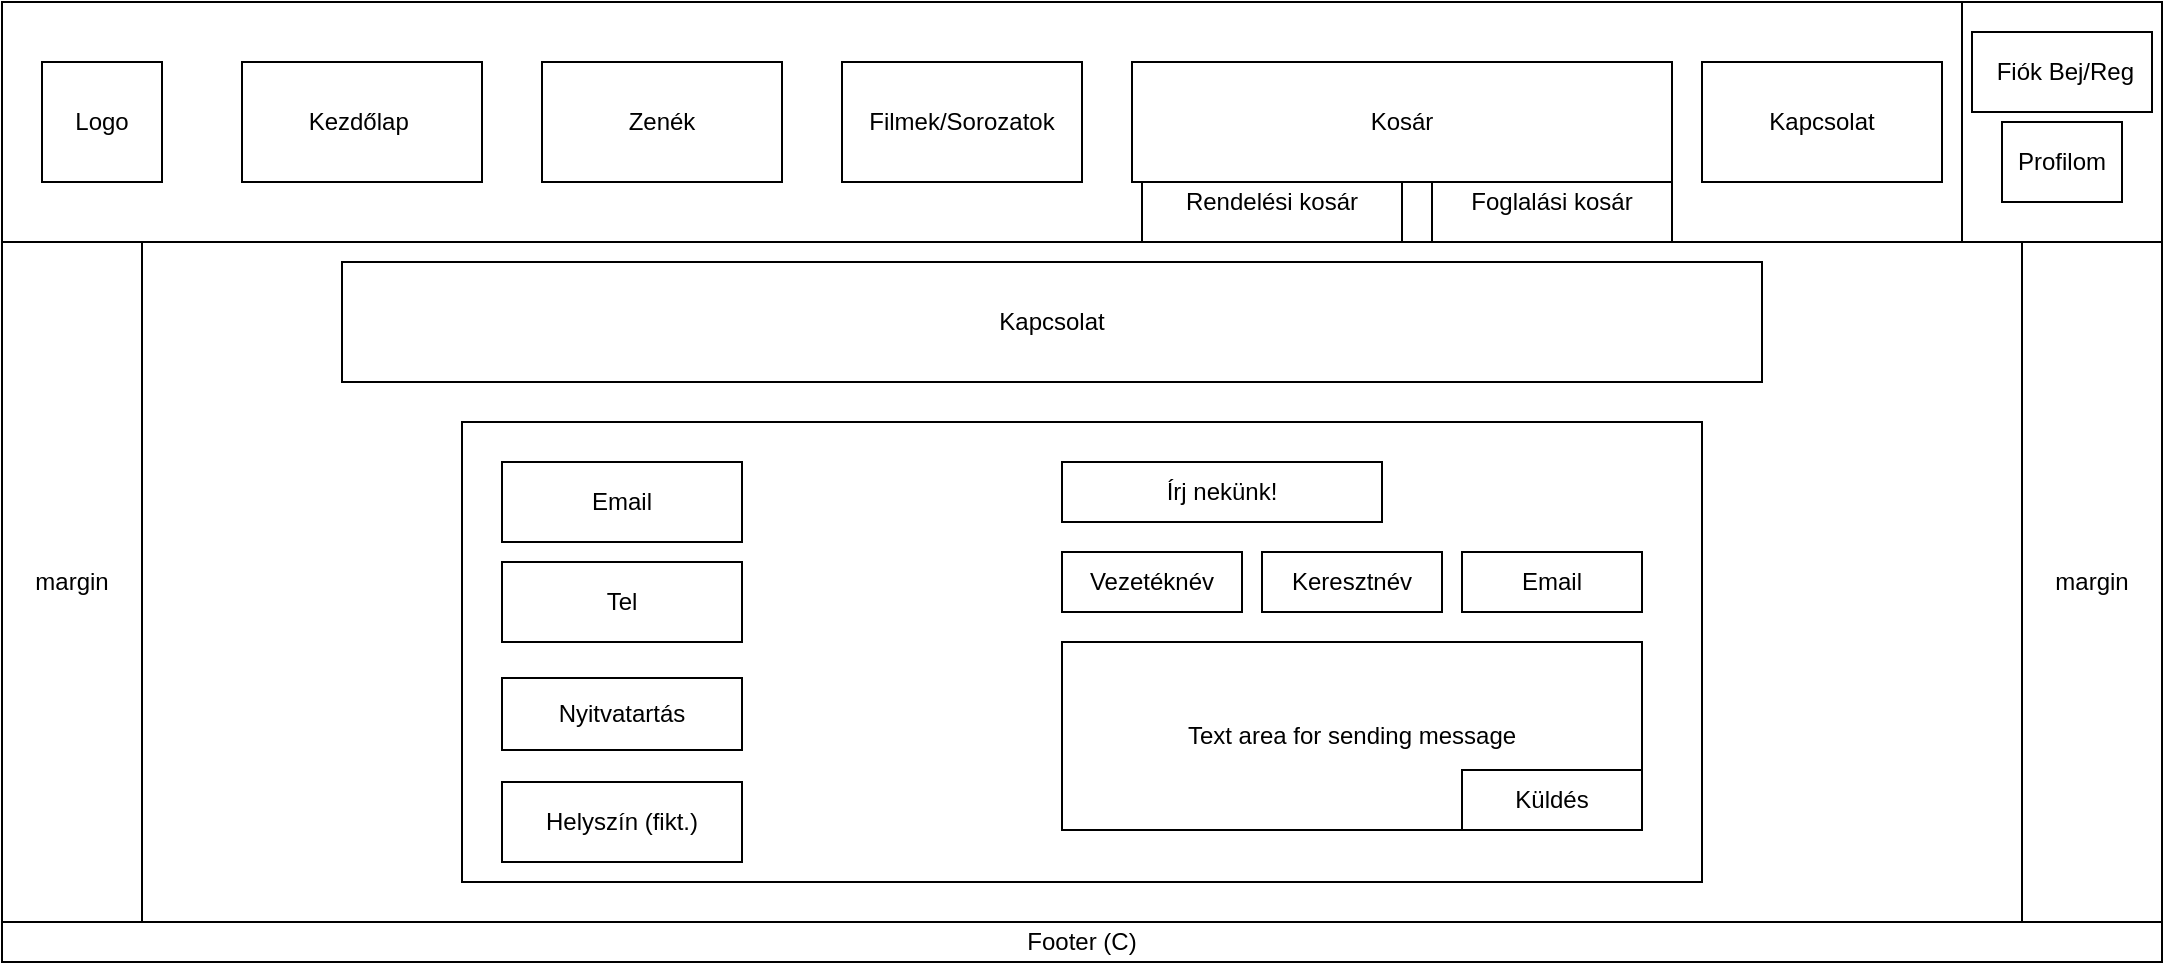 <mxfile version="26.2.3">
  <diagram name="1 oldal" id="v5EixBLNwr75e_wbzo82">
    <mxGraphModel dx="1298" dy="683" grid="1" gridSize="10" guides="1" tooltips="1" connect="1" arrows="1" fold="1" page="1" pageScale="1" pageWidth="827" pageHeight="1169" math="0" shadow="0">
      <root>
        <mxCell id="0" />
        <mxCell id="1" parent="0" />
        <mxCell id="Mzl1R8hjZluAE1irrndK-48" value="" style="rounded=0;whiteSpace=wrap;html=1;" vertex="1" parent="1">
          <mxGeometry x="710" y="470" width="1080" height="480" as="geometry" />
        </mxCell>
        <mxCell id="Mzl1R8hjZluAE1irrndK-49" value="" style="rounded=0;whiteSpace=wrap;html=1;" vertex="1" parent="1">
          <mxGeometry x="710" y="470" width="1080" height="120" as="geometry" />
        </mxCell>
        <mxCell id="Mzl1R8hjZluAE1irrndK-50" style="edgeStyle=orthogonalEdgeStyle;rounded=0;orthogonalLoop=1;jettySize=auto;html=1;exitX=0.5;exitY=0;exitDx=0;exitDy=0;" edge="1" parent="1" source="Mzl1R8hjZluAE1irrndK-51">
          <mxGeometry relative="1" as="geometry">
            <mxPoint x="1250" y="930" as="targetPoint" />
          </mxGeometry>
        </mxCell>
        <mxCell id="Mzl1R8hjZluAE1irrndK-51" value="" style="rounded=0;whiteSpace=wrap;html=1;" vertex="1" parent="1">
          <mxGeometry x="710" y="930" width="1080" height="20" as="geometry" />
        </mxCell>
        <mxCell id="Mzl1R8hjZluAE1irrndK-52" value="" style="rounded=0;whiteSpace=wrap;html=1;" vertex="1" parent="1">
          <mxGeometry x="1690" y="470" width="100" height="120" as="geometry" />
        </mxCell>
        <mxCell id="Mzl1R8hjZluAE1irrndK-53" value="" style="rounded=0;whiteSpace=wrap;html=1;" vertex="1" parent="1">
          <mxGeometry x="850" y="500" width="120" height="60" as="geometry" />
        </mxCell>
        <mxCell id="Mzl1R8hjZluAE1irrndK-54" value="" style="rounded=0;whiteSpace=wrap;html=1;" vertex="1" parent="1">
          <mxGeometry x="1520" y="500" width="120" height="60" as="geometry" />
        </mxCell>
        <mxCell id="Mzl1R8hjZluAE1irrndK-55" value="" style="rounded=0;whiteSpace=wrap;html=1;" vertex="1" parent="1">
          <mxGeometry x="1030" y="500" width="120" height="60" as="geometry" />
        </mxCell>
        <mxCell id="Mzl1R8hjZluAE1irrndK-56" value="" style="rounded=0;whiteSpace=wrap;html=1;" vertex="1" parent="1">
          <mxGeometry x="1360" y="500" width="120" height="60" as="geometry" />
        </mxCell>
        <mxCell id="Mzl1R8hjZluAE1irrndK-57" value="" style="rounded=0;whiteSpace=wrap;html=1;" vertex="1" parent="1">
          <mxGeometry x="1200" y="500" width="120" height="60" as="geometry" />
        </mxCell>
        <mxCell id="Mzl1R8hjZluAE1irrndK-58" value="" style="rounded=0;whiteSpace=wrap;html=1;" vertex="1" parent="1">
          <mxGeometry x="1710" y="500" width="60" height="60" as="geometry" />
        </mxCell>
        <mxCell id="Mzl1R8hjZluAE1irrndK-59" value="" style="rounded=0;whiteSpace=wrap;html=1;" vertex="1" parent="1">
          <mxGeometry x="780" y="590" width="940" height="340" as="geometry" />
        </mxCell>
        <mxCell id="Mzl1R8hjZluAE1irrndK-60" value="Kezdőlap" style="text;html=1;align=center;verticalAlign=middle;whiteSpace=wrap;rounded=0;" vertex="1" parent="1">
          <mxGeometry x="850" y="500" width="120" height="60" as="geometry" />
        </mxCell>
        <mxCell id="Mzl1R8hjZluAE1irrndK-61" value="" style="rounded=0;whiteSpace=wrap;html=1;" vertex="1" parent="1">
          <mxGeometry x="730" y="500" width="60" height="60" as="geometry" />
        </mxCell>
        <mxCell id="Mzl1R8hjZluAE1irrndK-62" value="&lt;div&gt;Logo&lt;/div&gt;" style="text;html=1;align=center;verticalAlign=middle;whiteSpace=wrap;rounded=0;" vertex="1" parent="1">
          <mxGeometry x="730" y="500" width="60" height="60" as="geometry" />
        </mxCell>
        <mxCell id="Mzl1R8hjZluAE1irrndK-63" value="Étel &amp;amp; Ital" style="text;html=1;align=center;verticalAlign=middle;whiteSpace=wrap;rounded=0;" vertex="1" parent="1">
          <mxGeometry x="1030" y="500" width="120" height="60" as="geometry" />
        </mxCell>
        <mxCell id="Mzl1R8hjZluAE1irrndK-64" value="Társasok" style="text;html=1;align=center;verticalAlign=middle;whiteSpace=wrap;rounded=0;" vertex="1" parent="1">
          <mxGeometry x="1200" y="500" width="120" height="60" as="geometry" />
        </mxCell>
        <mxCell id="Mzl1R8hjZluAE1irrndK-65" value="Foglalás" style="text;html=1;align=center;verticalAlign=middle;whiteSpace=wrap;rounded=0;" vertex="1" parent="1">
          <mxGeometry x="1360" y="500" width="120" height="60" as="geometry" />
        </mxCell>
        <mxCell id="Mzl1R8hjZluAE1irrndK-66" value="Kapcsolat" style="text;html=1;align=center;verticalAlign=middle;whiteSpace=wrap;rounded=0;" vertex="1" parent="1">
          <mxGeometry x="1520" y="500" width="120" height="60" as="geometry" />
        </mxCell>
        <mxCell id="Mzl1R8hjZluAE1irrndK-67" value="Profilom" style="text;html=1;align=center;verticalAlign=middle;whiteSpace=wrap;rounded=0;" vertex="1" parent="1">
          <mxGeometry x="1710" y="500" width="60" height="60" as="geometry" />
        </mxCell>
        <mxCell id="Mzl1R8hjZluAE1irrndK-68" value="Footer (C)" style="text;html=1;align=center;verticalAlign=middle;whiteSpace=wrap;rounded=0;" vertex="1" parent="1">
          <mxGeometry x="710" y="930" width="1080" height="20" as="geometry" />
        </mxCell>
        <mxCell id="Mzl1R8hjZluAE1irrndK-69" value="margin" style="text;html=1;align=center;verticalAlign=middle;whiteSpace=wrap;rounded=0;" vertex="1" parent="1">
          <mxGeometry x="710" y="590" width="70" height="340" as="geometry" />
        </mxCell>
        <mxCell id="Mzl1R8hjZluAE1irrndK-70" value="margin" style="text;html=1;align=center;verticalAlign=middle;whiteSpace=wrap;rounded=0;" vertex="1" parent="1">
          <mxGeometry x="1720" y="590" width="70" height="340" as="geometry" />
        </mxCell>
        <mxCell id="Mzl1R8hjZluAE1irrndK-71" value="" style="rounded=0;whiteSpace=wrap;html=1;" vertex="1" parent="1">
          <mxGeometry x="980" y="590" width="530" height="340" as="geometry" />
        </mxCell>
        <mxCell id="Mzl1R8hjZluAE1irrndK-72" value="Módosítások mentése" style="rounded=0;whiteSpace=wrap;html=1;" vertex="1" parent="1">
          <mxGeometry x="1185" y="844" width="120" height="40" as="geometry" />
        </mxCell>
        <mxCell id="Mzl1R8hjZluAE1irrndK-73" value="Nyelv" style="rounded=0;whiteSpace=wrap;html=1;" vertex="1" parent="1">
          <mxGeometry x="1080" y="700" width="120" height="40" as="geometry" />
        </mxCell>
        <mxCell id="Mzl1R8hjZluAE1irrndK-74" value="Beállítások" style="rounded=0;whiteSpace=wrap;html=1;" vertex="1" parent="1">
          <mxGeometry x="1050" y="620" width="400" height="40" as="geometry" />
        </mxCell>
        <mxCell id="Mzl1R8hjZluAE1irrndK-75" value="X" style="rounded=0;whiteSpace=wrap;html=1;" vertex="1" parent="1">
          <mxGeometry x="1470" y="600" width="30" height="30" as="geometry" />
        </mxCell>
        <mxCell id="Mzl1R8hjZluAE1irrndK-76" value="Sötét Mód" style="rounded=0;whiteSpace=wrap;html=1;" vertex="1" parent="1">
          <mxGeometry x="1290" y="700" width="120" height="40" as="geometry" />
        </mxCell>
        <mxCell id="Mzl1R8hjZluAE1irrndK-77" style="edgeStyle=orthogonalEdgeStyle;rounded=0;orthogonalLoop=1;jettySize=auto;html=1;exitX=0.5;exitY=1;exitDx=0;exitDy=0;" edge="1" parent="1" source="Mzl1R8hjZluAE1irrndK-73" target="Mzl1R8hjZluAE1irrndK-73">
          <mxGeometry relative="1" as="geometry" />
        </mxCell>
        <mxCell id="Mzl1R8hjZluAE1irrndK-78" value="" style="rounded=0;whiteSpace=wrap;html=1;" vertex="1" parent="1">
          <mxGeometry x="710" y="470" width="1080" height="480" as="geometry" />
        </mxCell>
        <mxCell id="Mzl1R8hjZluAE1irrndK-79" value="" style="rounded=0;whiteSpace=wrap;html=1;" vertex="1" parent="1">
          <mxGeometry x="710" y="470" width="1080" height="120" as="geometry" />
        </mxCell>
        <mxCell id="Mzl1R8hjZluAE1irrndK-80" style="edgeStyle=orthogonalEdgeStyle;rounded=0;orthogonalLoop=1;jettySize=auto;html=1;exitX=0.5;exitY=0;exitDx=0;exitDy=0;" edge="1" parent="1" source="Mzl1R8hjZluAE1irrndK-81">
          <mxGeometry relative="1" as="geometry">
            <mxPoint x="1250" y="930" as="targetPoint" />
          </mxGeometry>
        </mxCell>
        <mxCell id="Mzl1R8hjZluAE1irrndK-81" value="" style="rounded=0;whiteSpace=wrap;html=1;" vertex="1" parent="1">
          <mxGeometry x="710" y="930" width="1080" height="20" as="geometry" />
        </mxCell>
        <mxCell id="Mzl1R8hjZluAE1irrndK-82" value="" style="rounded=0;whiteSpace=wrap;html=1;" vertex="1" parent="1">
          <mxGeometry x="1690" y="470" width="100" height="120" as="geometry" />
        </mxCell>
        <mxCell id="Mzl1R8hjZluAE1irrndK-83" value="" style="rounded=0;whiteSpace=wrap;html=1;" vertex="1" parent="1">
          <mxGeometry x="780" y="590" width="940" height="340" as="geometry" />
        </mxCell>
        <mxCell id="Mzl1R8hjZluAE1irrndK-84" value="" style="rounded=0;whiteSpace=wrap;html=1;" vertex="1" parent="1">
          <mxGeometry x="730" y="500" width="60" height="60" as="geometry" />
        </mxCell>
        <mxCell id="Mzl1R8hjZluAE1irrndK-85" value="&lt;div&gt;Logo&lt;/div&gt;" style="text;html=1;align=center;verticalAlign=middle;whiteSpace=wrap;rounded=0;" vertex="1" parent="1">
          <mxGeometry x="730" y="500" width="60" height="60" as="geometry" />
        </mxCell>
        <mxCell id="Mzl1R8hjZluAE1irrndK-86" value="Footer (C)" style="text;html=1;align=center;verticalAlign=middle;whiteSpace=wrap;rounded=0;" vertex="1" parent="1">
          <mxGeometry x="710" y="930" width="1080" height="20" as="geometry" />
        </mxCell>
        <mxCell id="Mzl1R8hjZluAE1irrndK-87" value="margin" style="text;html=1;align=center;verticalAlign=middle;whiteSpace=wrap;rounded=0;" vertex="1" parent="1">
          <mxGeometry x="710" y="590" width="70" height="340" as="geometry" />
        </mxCell>
        <mxCell id="Mzl1R8hjZluAE1irrndK-88" value="margin" style="text;html=1;align=center;verticalAlign=middle;whiteSpace=wrap;rounded=0;" vertex="1" parent="1">
          <mxGeometry x="1720" y="590" width="70" height="340" as="geometry" />
        </mxCell>
        <mxCell id="Mzl1R8hjZluAE1irrndK-89" value="Kapcsolat" style="rounded=0;whiteSpace=wrap;html=1;" vertex="1" parent="1">
          <mxGeometry x="880" y="600" width="710" height="60" as="geometry" />
        </mxCell>
        <mxCell id="Mzl1R8hjZluAE1irrndK-90" value="" style="rounded=0;whiteSpace=wrap;html=1;" vertex="1" parent="1">
          <mxGeometry x="940" y="680" width="620" height="230" as="geometry" />
        </mxCell>
        <mxCell id="Mzl1R8hjZluAE1irrndK-91" value="Email" style="rounded=0;whiteSpace=wrap;html=1;" vertex="1" parent="1">
          <mxGeometry x="960" y="700" width="120" height="40" as="geometry" />
        </mxCell>
        <mxCell id="Mzl1R8hjZluAE1irrndK-92" value="Tel" style="rounded=0;whiteSpace=wrap;html=1;" vertex="1" parent="1">
          <mxGeometry x="960" y="750" width="120" height="40" as="geometry" />
        </mxCell>
        <mxCell id="Mzl1R8hjZluAE1irrndK-93" value="Nyitvatartás" style="rounded=0;whiteSpace=wrap;html=1;" vertex="1" parent="1">
          <mxGeometry x="960" y="808" width="120" height="36" as="geometry" />
        </mxCell>
        <mxCell id="Mzl1R8hjZluAE1irrndK-94" value="Helyszín (fikt.)" style="rounded=0;whiteSpace=wrap;html=1;" vertex="1" parent="1">
          <mxGeometry x="960" y="860" width="120" height="40" as="geometry" />
        </mxCell>
        <mxCell id="Mzl1R8hjZluAE1irrndK-95" value="Text area for sending message" style="rounded=0;whiteSpace=wrap;html=1;" vertex="1" parent="1">
          <mxGeometry x="1240" y="790" width="290" height="94" as="geometry" />
        </mxCell>
        <mxCell id="Mzl1R8hjZluAE1irrndK-96" value="Küldés" style="rounded=0;whiteSpace=wrap;html=1;" vertex="1" parent="1">
          <mxGeometry x="1440" y="854" width="90" height="30" as="geometry" />
        </mxCell>
        <mxCell id="Mzl1R8hjZluAE1irrndK-97" value="Írj nekünk!" style="rounded=0;whiteSpace=wrap;html=1;" vertex="1" parent="1">
          <mxGeometry x="1240" y="700" width="160" height="30" as="geometry" />
        </mxCell>
        <mxCell id="Mzl1R8hjZluAE1irrndK-98" value="Keresztnév" style="rounded=0;whiteSpace=wrap;html=1;" vertex="1" parent="1">
          <mxGeometry x="1340" y="745" width="90" height="30" as="geometry" />
        </mxCell>
        <mxCell id="Mzl1R8hjZluAE1irrndK-99" value="Vezetéknév" style="rounded=0;whiteSpace=wrap;html=1;" vertex="1" parent="1">
          <mxGeometry x="1240" y="745" width="90" height="30" as="geometry" />
        </mxCell>
        <mxCell id="Mzl1R8hjZluAE1irrndK-100" value="Email" style="rounded=0;whiteSpace=wrap;html=1;" vertex="1" parent="1">
          <mxGeometry x="1440" y="745" width="90" height="30" as="geometry" />
        </mxCell>
        <mxCell id="Mzl1R8hjZluAE1irrndK-101" value="&amp;nbsp;Fiók Bej/Reg" style="rounded=0;whiteSpace=wrap;html=1;" vertex="1" parent="1">
          <mxGeometry x="1695" y="485" width="90" height="40" as="geometry" />
        </mxCell>
        <mxCell id="Mzl1R8hjZluAE1irrndK-102" value="Profilom" style="rounded=0;whiteSpace=wrap;html=1;" vertex="1" parent="1">
          <mxGeometry x="1710" y="530" width="60" height="40" as="geometry" />
        </mxCell>
        <mxCell id="Mzl1R8hjZluAE1irrndK-103" value="Kezdőlap&lt;span style=&quot;white-space: pre;&quot;&gt;&#x9;&lt;/span&gt;" style="rounded=0;whiteSpace=wrap;html=1;" vertex="1" parent="1">
          <mxGeometry x="830" y="500" width="120" height="60" as="geometry" />
        </mxCell>
        <mxCell id="Mzl1R8hjZluAE1irrndK-104" value="Zenék" style="rounded=0;whiteSpace=wrap;html=1;" vertex="1" parent="1">
          <mxGeometry x="980" y="500" width="120" height="60" as="geometry" />
        </mxCell>
        <mxCell id="Mzl1R8hjZluAE1irrndK-105" value="Filmek/Sorozatok" style="rounded=0;whiteSpace=wrap;html=1;" vertex="1" parent="1">
          <mxGeometry x="1130" y="500" width="120" height="60" as="geometry" />
        </mxCell>
        <mxCell id="Mzl1R8hjZluAE1irrndK-106" value="Rendelési kosár" style="rounded=0;whiteSpace=wrap;html=1;" vertex="1" parent="1">
          <mxGeometry x="1280" y="550" width="130" height="40" as="geometry" />
        </mxCell>
        <mxCell id="Mzl1R8hjZluAE1irrndK-107" value="Foglalási kosár" style="rounded=0;whiteSpace=wrap;html=1;" vertex="1" parent="1">
          <mxGeometry x="1425" y="550" width="120" height="40" as="geometry" />
        </mxCell>
        <mxCell id="Mzl1R8hjZluAE1irrndK-108" value="Kapcsolat" style="rounded=0;whiteSpace=wrap;html=1;" vertex="1" parent="1">
          <mxGeometry x="1560" y="500" width="120" height="60" as="geometry" />
        </mxCell>
        <mxCell id="Mzl1R8hjZluAE1irrndK-110" value="Kosár" style="rounded=0;whiteSpace=wrap;html=1;" vertex="1" parent="1">
          <mxGeometry x="1275" y="500" width="270" height="60" as="geometry" />
        </mxCell>
      </root>
    </mxGraphModel>
  </diagram>
</mxfile>

